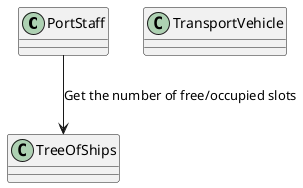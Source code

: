 @startuml
'https://plantuml.com/class-diagram

class PortStaff{

}

class TransportVehicle{

}

PortStaff --> TreeOfShips : Get the number of free/occupied slots

@enduml